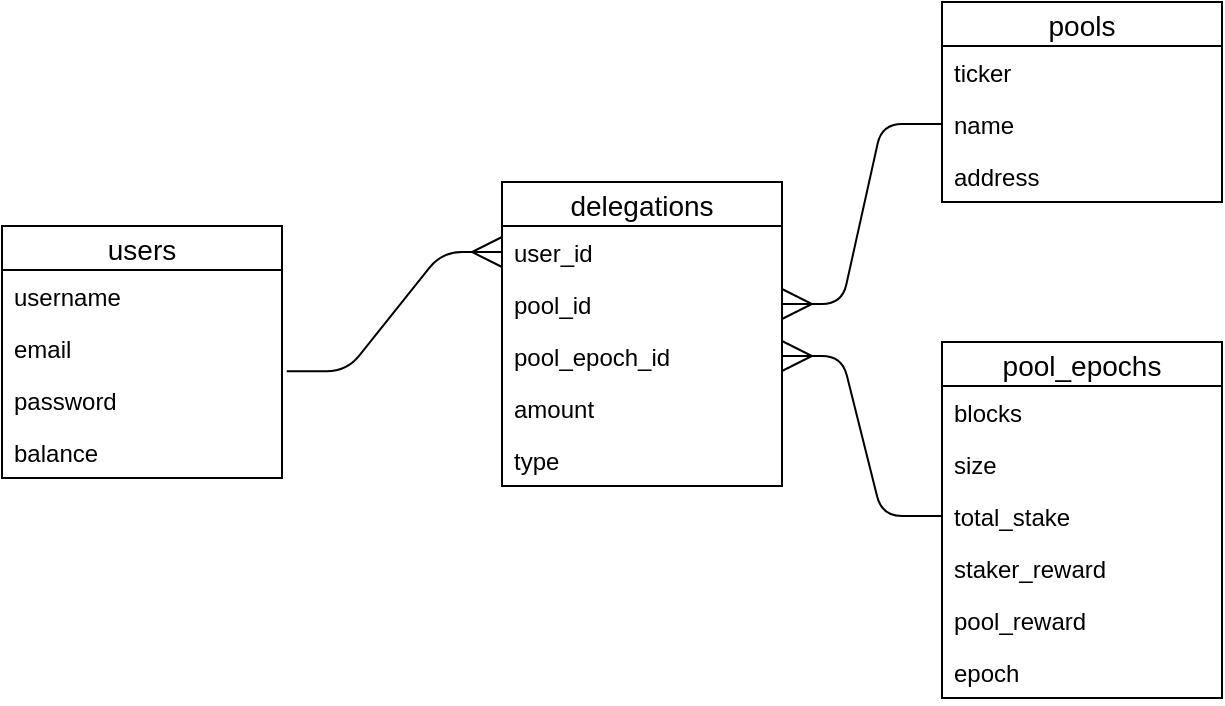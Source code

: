 <mxfile version="13.1.13" type="device"><diagram id="C5RBs43oDa-KdzZeNtuy" name="Page-1"><mxGraphModel dx="1875" dy="572" grid="1" gridSize="10" guides="1" tooltips="1" connect="1" arrows="1" fold="1" page="1" pageScale="1" pageWidth="827" pageHeight="1169" math="0" shadow="0"><root><mxCell id="WIyWlLk6GJQsqaUBKTNV-0"/><mxCell id="WIyWlLk6GJQsqaUBKTNV-1" parent="WIyWlLk6GJQsqaUBKTNV-0"/><mxCell id="H6Clq4oezn_HzWMXLctE-64" value="" style="edgeStyle=entityRelationEdgeStyle;fontSize=12;html=1;endArrow=ERmany;startArrow=none;strokeWidth=1;exitX=1.017;exitY=-0.051;exitDx=0;exitDy=0;entryX=0;entryY=0.5;entryDx=0;entryDy=0;endSize=13;startSize=13;exitPerimeter=0;startFill=0;" edge="1" parent="WIyWlLk6GJQsqaUBKTNV-1" source="H6Clq4oezn_HzWMXLctE-23" target="H6Clq4oezn_HzWMXLctE-34"><mxGeometry width="100" height="100" relative="1" as="geometry"><mxPoint x="340" y="350" as="sourcePoint"/><mxPoint x="440" y="250" as="targetPoint"/></mxGeometry></mxCell><mxCell id="H6Clq4oezn_HzWMXLctE-65" value="" style="edgeStyle=entityRelationEdgeStyle;fontSize=12;html=1;endArrow=none;startArrow=ERmany;strokeWidth=1;exitX=1;exitY=0.5;exitDx=0;exitDy=0;entryX=0;entryY=0.5;entryDx=0;entryDy=0;endSize=13;startSize=13;endFill=0;" edge="1" parent="WIyWlLk6GJQsqaUBKTNV-1" source="H6Clq4oezn_HzWMXLctE-35" target="H6Clq4oezn_HzWMXLctE-29"><mxGeometry width="100" height="100" relative="1" as="geometry"><mxPoint x="260" y="254" as="sourcePoint"/><mxPoint x="360" y="380" as="targetPoint"/></mxGeometry></mxCell><mxCell id="H6Clq4oezn_HzWMXLctE-79" value="" style="edgeStyle=entityRelationEdgeStyle;fontSize=12;html=1;endArrow=none;startArrow=ERmany;strokeWidth=1;exitX=1;exitY=0.5;exitDx=0;exitDy=0;entryX=0;entryY=0.5;entryDx=0;entryDy=0;endSize=13;startSize=13;endFill=0;" edge="1" parent="WIyWlLk6GJQsqaUBKTNV-1" source="H6Clq4oezn_HzWMXLctE-70" target="H6Clq4oezn_HzWMXLctE-56"><mxGeometry width="100" height="100" relative="1" as="geometry"><mxPoint x="310" y="535.7" as="sourcePoint"/><mxPoint x="384.28" y="260.0" as="targetPoint"/></mxGeometry></mxCell><mxCell id="H6Clq4oezn_HzWMXLctE-33" value="delegations" style="swimlane;fontStyle=0;childLayout=stackLayout;horizontal=1;startSize=22;horizontalStack=0;resizeParent=1;resizeParentMax=0;resizeLast=0;collapsible=1;marginBottom=0;align=center;fontSize=14;" vertex="1" parent="WIyWlLk6GJQsqaUBKTNV-1"><mxGeometry x="10" y="280" width="140" height="152" as="geometry"/></mxCell><mxCell id="H6Clq4oezn_HzWMXLctE-34" value="user_id" style="text;strokeColor=none;fillColor=none;spacingLeft=4;spacingRight=4;overflow=hidden;rotatable=0;points=[[0,0.5],[1,0.5]];portConstraint=eastwest;fontSize=12;" vertex="1" parent="H6Clq4oezn_HzWMXLctE-33"><mxGeometry y="22" width="140" height="26" as="geometry"/></mxCell><mxCell id="H6Clq4oezn_HzWMXLctE-35" value="pool_id" style="text;strokeColor=none;fillColor=none;spacingLeft=4;spacingRight=4;overflow=hidden;rotatable=0;points=[[0,0.5],[1,0.5]];portConstraint=eastwest;fontSize=12;" vertex="1" parent="H6Clq4oezn_HzWMXLctE-33"><mxGeometry y="48" width="140" height="26" as="geometry"/></mxCell><mxCell id="H6Clq4oezn_HzWMXLctE-70" value="pool_epoch_id" style="text;strokeColor=none;fillColor=none;spacingLeft=4;spacingRight=4;overflow=hidden;rotatable=0;points=[[0,0.5],[1,0.5]];portConstraint=eastwest;fontSize=12;" vertex="1" parent="H6Clq4oezn_HzWMXLctE-33"><mxGeometry y="74" width="140" height="26" as="geometry"/></mxCell><mxCell id="H6Clq4oezn_HzWMXLctE-71" value="amount" style="text;strokeColor=none;fillColor=none;spacingLeft=4;spacingRight=4;overflow=hidden;rotatable=0;points=[[0,0.5],[1,0.5]];portConstraint=eastwest;fontSize=12;" vertex="1" parent="H6Clq4oezn_HzWMXLctE-33"><mxGeometry y="100" width="140" height="26" as="geometry"/></mxCell><mxCell id="H6Clq4oezn_HzWMXLctE-95" value="type" style="text;strokeColor=none;fillColor=none;spacingLeft=4;spacingRight=4;overflow=hidden;rotatable=0;points=[[0,0.5],[1,0.5]];portConstraint=eastwest;fontSize=12;" vertex="1" parent="H6Clq4oezn_HzWMXLctE-33"><mxGeometry y="126" width="140" height="26" as="geometry"/></mxCell><mxCell id="H6Clq4oezn_HzWMXLctE-20" value="users" style="swimlane;fontStyle=0;childLayout=stackLayout;horizontal=1;startSize=22;horizontalStack=0;resizeParent=1;resizeParentMax=0;resizeLast=0;collapsible=1;marginBottom=0;align=center;fontSize=14;" vertex="1" parent="WIyWlLk6GJQsqaUBKTNV-1"><mxGeometry x="-240" y="302" width="140" height="126" as="geometry"/></mxCell><mxCell id="H6Clq4oezn_HzWMXLctE-21" value="username" style="text;strokeColor=none;fillColor=none;spacingLeft=4;spacingRight=4;overflow=hidden;rotatable=0;points=[[0,0.5],[1,0.5]];portConstraint=eastwest;fontSize=12;" vertex="1" parent="H6Clq4oezn_HzWMXLctE-20"><mxGeometry y="22" width="140" height="26" as="geometry"/></mxCell><mxCell id="H6Clq4oezn_HzWMXLctE-22" value="email" style="text;strokeColor=none;fillColor=none;spacingLeft=4;spacingRight=4;overflow=hidden;rotatable=0;points=[[0,0.5],[1,0.5]];portConstraint=eastwest;fontSize=12;" vertex="1" parent="H6Clq4oezn_HzWMXLctE-20"><mxGeometry y="48" width="140" height="26" as="geometry"/></mxCell><mxCell id="H6Clq4oezn_HzWMXLctE-23" value="password" style="text;strokeColor=none;fillColor=none;spacingLeft=4;spacingRight=4;overflow=hidden;rotatable=0;points=[[0,0.5],[1,0.5]];portConstraint=eastwest;fontSize=12;" vertex="1" parent="H6Clq4oezn_HzWMXLctE-20"><mxGeometry y="74" width="140" height="26" as="geometry"/></mxCell><mxCell id="H6Clq4oezn_HzWMXLctE-26" value="balance" style="text;strokeColor=none;fillColor=none;spacingLeft=4;spacingRight=4;overflow=hidden;rotatable=0;points=[[0,0.5],[1,0.5]];portConstraint=eastwest;fontSize=12;" vertex="1" parent="H6Clq4oezn_HzWMXLctE-20"><mxGeometry y="100" width="140" height="26" as="geometry"/></mxCell><mxCell id="H6Clq4oezn_HzWMXLctE-27" value="pools" style="swimlane;fontStyle=0;childLayout=stackLayout;horizontal=1;startSize=22;horizontalStack=0;resizeParent=1;resizeParentMax=0;resizeLast=0;collapsible=1;marginBottom=0;align=center;fontSize=14;" vertex="1" parent="WIyWlLk6GJQsqaUBKTNV-1"><mxGeometry x="230" y="190" width="140" height="100" as="geometry"/></mxCell><mxCell id="H6Clq4oezn_HzWMXLctE-28" value="ticker" style="text;strokeColor=none;fillColor=none;spacingLeft=4;spacingRight=4;overflow=hidden;rotatable=0;points=[[0,0.5],[1,0.5]];portConstraint=eastwest;fontSize=12;" vertex="1" parent="H6Clq4oezn_HzWMXLctE-27"><mxGeometry y="22" width="140" height="26" as="geometry"/></mxCell><mxCell id="H6Clq4oezn_HzWMXLctE-29" value="name" style="text;strokeColor=none;fillColor=none;spacingLeft=4;spacingRight=4;overflow=hidden;rotatable=0;points=[[0,0.5],[1,0.5]];portConstraint=eastwest;fontSize=12;" vertex="1" parent="H6Clq4oezn_HzWMXLctE-27"><mxGeometry y="48" width="140" height="26" as="geometry"/></mxCell><mxCell id="H6Clq4oezn_HzWMXLctE-44" value="address" style="text;strokeColor=none;fillColor=none;spacingLeft=4;spacingRight=4;overflow=hidden;rotatable=0;points=[[0,0.5],[1,0.5]];portConstraint=eastwest;fontSize=12;" vertex="1" parent="H6Clq4oezn_HzWMXLctE-27"><mxGeometry y="74" width="140" height="26" as="geometry"/></mxCell><mxCell id="H6Clq4oezn_HzWMXLctE-50" value="pool_epochs" style="swimlane;fontStyle=0;childLayout=stackLayout;horizontal=1;startSize=22;horizontalStack=0;resizeParent=1;resizeParentMax=0;resizeLast=0;collapsible=1;marginBottom=0;align=center;fontSize=14;" vertex="1" parent="WIyWlLk6GJQsqaUBKTNV-1"><mxGeometry x="230" y="360" width="140" height="178" as="geometry"/></mxCell><mxCell id="H6Clq4oezn_HzWMXLctE-54" value="blocks" style="text;strokeColor=none;fillColor=none;spacingLeft=4;spacingRight=4;overflow=hidden;rotatable=0;points=[[0,0.5],[1,0.5]];portConstraint=eastwest;fontSize=12;" vertex="1" parent="H6Clq4oezn_HzWMXLctE-50"><mxGeometry y="22" width="140" height="26" as="geometry"/></mxCell><mxCell id="H6Clq4oezn_HzWMXLctE-55" value="size" style="text;strokeColor=none;fillColor=none;spacingLeft=4;spacingRight=4;overflow=hidden;rotatable=0;points=[[0,0.5],[1,0.5]];portConstraint=eastwest;fontSize=12;" vertex="1" parent="H6Clq4oezn_HzWMXLctE-50"><mxGeometry y="48" width="140" height="26" as="geometry"/></mxCell><mxCell id="H6Clq4oezn_HzWMXLctE-56" value="total_stake" style="text;strokeColor=none;fillColor=none;spacingLeft=4;spacingRight=4;overflow=hidden;rotatable=0;points=[[0,0.5],[1,0.5]];portConstraint=eastwest;fontSize=12;" vertex="1" parent="H6Clq4oezn_HzWMXLctE-50"><mxGeometry y="74" width="140" height="26" as="geometry"/></mxCell><mxCell id="H6Clq4oezn_HzWMXLctE-57" value="staker_reward" style="text;strokeColor=none;fillColor=none;spacingLeft=4;spacingRight=4;overflow=hidden;rotatable=0;points=[[0,0.5],[1,0.5]];portConstraint=eastwest;fontSize=12;" vertex="1" parent="H6Clq4oezn_HzWMXLctE-50"><mxGeometry y="100" width="140" height="26" as="geometry"/></mxCell><mxCell id="H6Clq4oezn_HzWMXLctE-58" value="pool_reward" style="text;strokeColor=none;fillColor=none;spacingLeft=4;spacingRight=4;overflow=hidden;rotatable=0;points=[[0,0.5],[1,0.5]];portConstraint=eastwest;fontSize=12;" vertex="1" parent="H6Clq4oezn_HzWMXLctE-50"><mxGeometry y="126" width="140" height="26" as="geometry"/></mxCell><mxCell id="H6Clq4oezn_HzWMXLctE-92" value="epoch" style="text;strokeColor=none;fillColor=none;spacingLeft=4;spacingRight=4;overflow=hidden;rotatable=0;points=[[0,0.5],[1,0.5]];portConstraint=eastwest;fontSize=12;" vertex="1" parent="H6Clq4oezn_HzWMXLctE-50"><mxGeometry y="152" width="140" height="26" as="geometry"/></mxCell></root></mxGraphModel></diagram></mxfile>